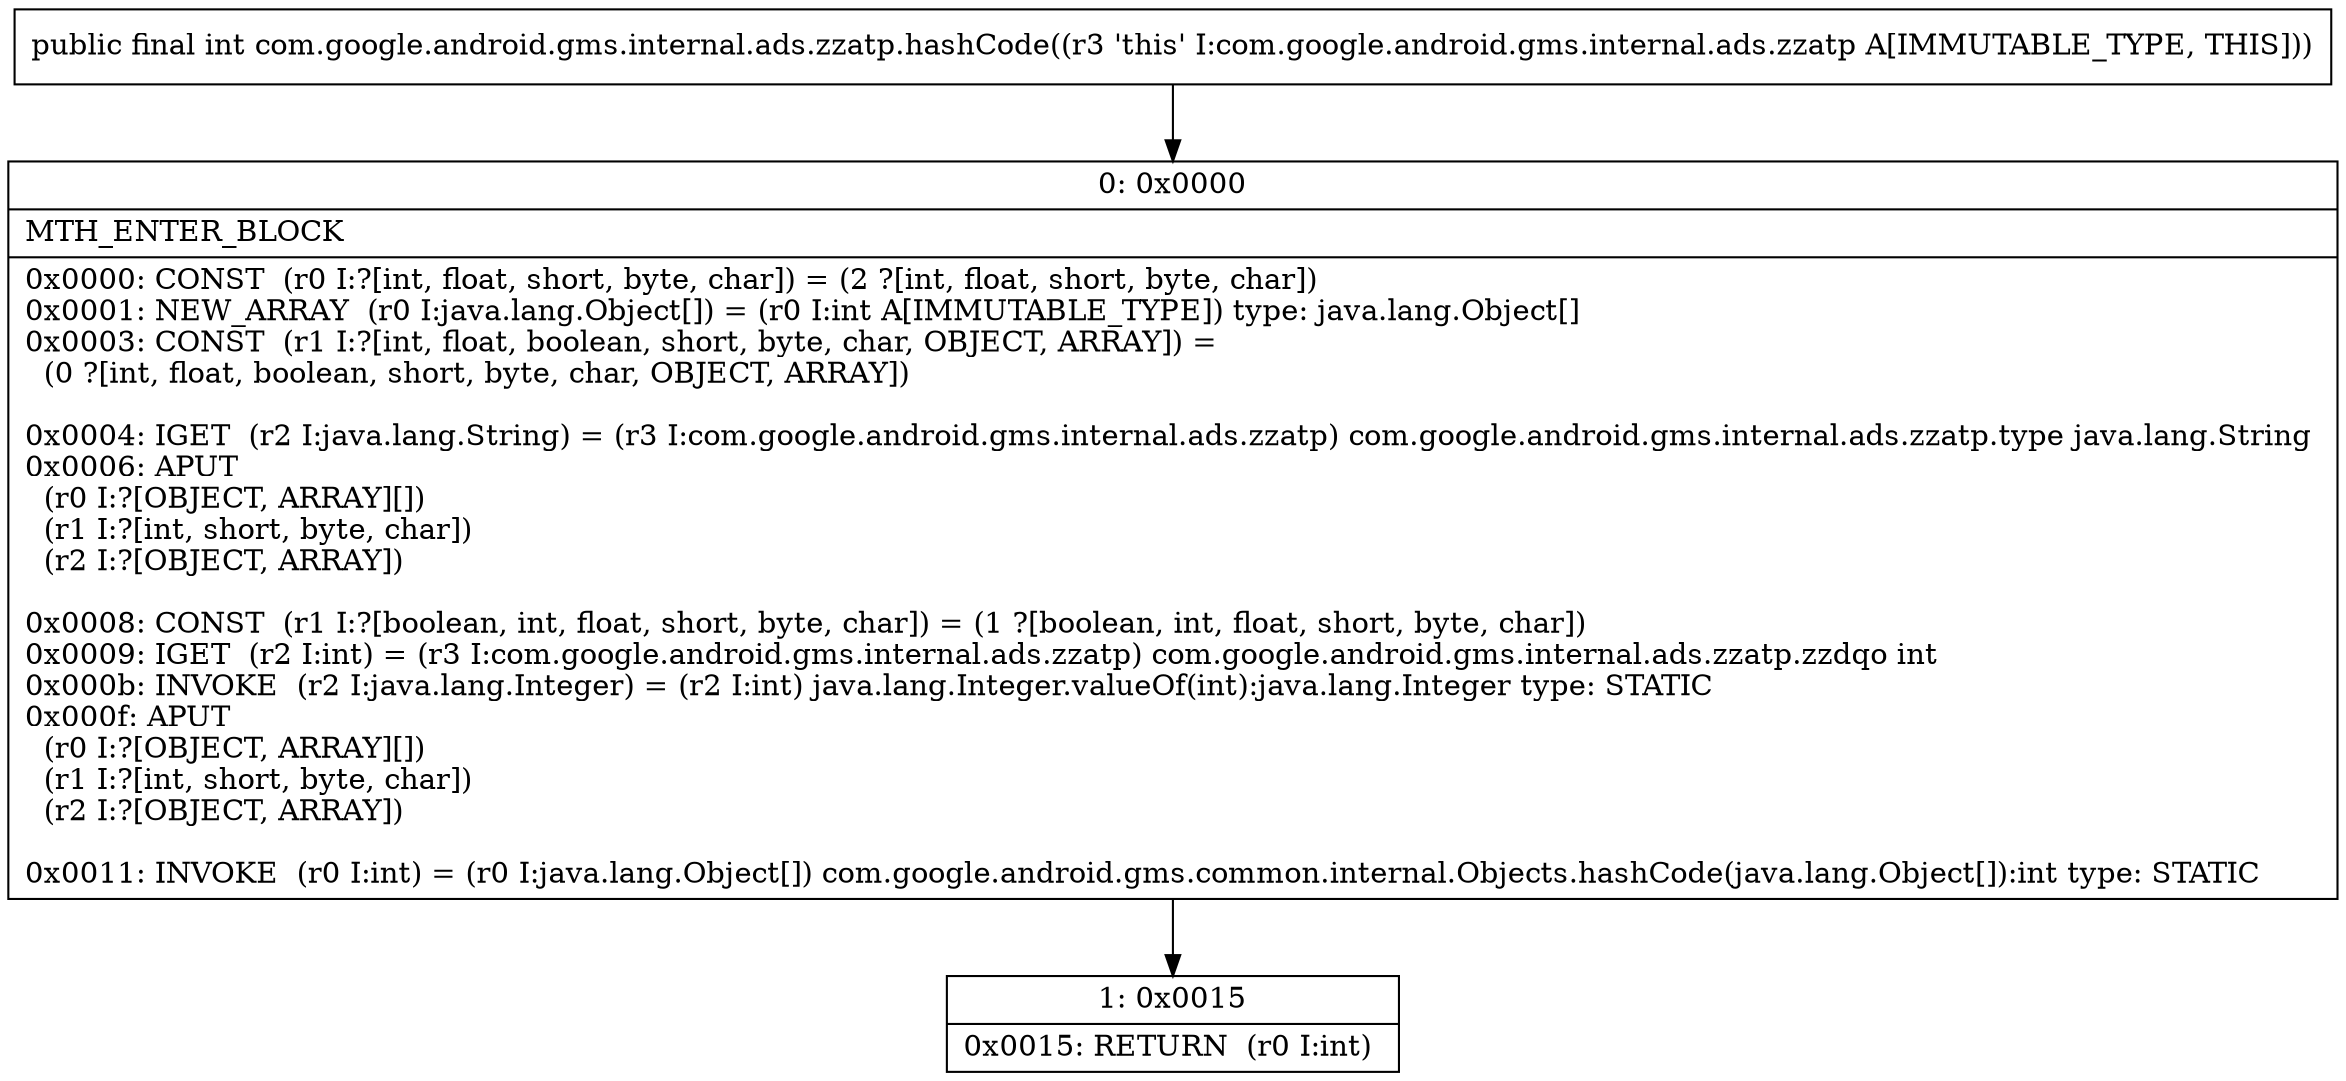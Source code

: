digraph "CFG forcom.google.android.gms.internal.ads.zzatp.hashCode()I" {
Node_0 [shape=record,label="{0\:\ 0x0000|MTH_ENTER_BLOCK\l|0x0000: CONST  (r0 I:?[int, float, short, byte, char]) = (2 ?[int, float, short, byte, char]) \l0x0001: NEW_ARRAY  (r0 I:java.lang.Object[]) = (r0 I:int A[IMMUTABLE_TYPE]) type: java.lang.Object[] \l0x0003: CONST  (r1 I:?[int, float, boolean, short, byte, char, OBJECT, ARRAY]) = \l  (0 ?[int, float, boolean, short, byte, char, OBJECT, ARRAY])\l \l0x0004: IGET  (r2 I:java.lang.String) = (r3 I:com.google.android.gms.internal.ads.zzatp) com.google.android.gms.internal.ads.zzatp.type java.lang.String \l0x0006: APUT  \l  (r0 I:?[OBJECT, ARRAY][])\l  (r1 I:?[int, short, byte, char])\l  (r2 I:?[OBJECT, ARRAY])\l \l0x0008: CONST  (r1 I:?[boolean, int, float, short, byte, char]) = (1 ?[boolean, int, float, short, byte, char]) \l0x0009: IGET  (r2 I:int) = (r3 I:com.google.android.gms.internal.ads.zzatp) com.google.android.gms.internal.ads.zzatp.zzdqo int \l0x000b: INVOKE  (r2 I:java.lang.Integer) = (r2 I:int) java.lang.Integer.valueOf(int):java.lang.Integer type: STATIC \l0x000f: APUT  \l  (r0 I:?[OBJECT, ARRAY][])\l  (r1 I:?[int, short, byte, char])\l  (r2 I:?[OBJECT, ARRAY])\l \l0x0011: INVOKE  (r0 I:int) = (r0 I:java.lang.Object[]) com.google.android.gms.common.internal.Objects.hashCode(java.lang.Object[]):int type: STATIC \l}"];
Node_1 [shape=record,label="{1\:\ 0x0015|0x0015: RETURN  (r0 I:int) \l}"];
MethodNode[shape=record,label="{public final int com.google.android.gms.internal.ads.zzatp.hashCode((r3 'this' I:com.google.android.gms.internal.ads.zzatp A[IMMUTABLE_TYPE, THIS])) }"];
MethodNode -> Node_0;
Node_0 -> Node_1;
}

